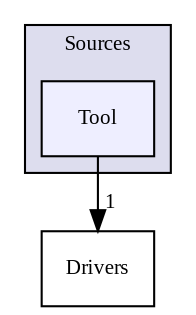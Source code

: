 digraph "Tool" {
  compound=true
  node [ fontsize="10", fontname="TimesNewRoman"];
  edge [ labelfontsize="10", labelfontname="TimesNewRoman"];
  subgraph clusterdir_937900b87e0c7a5fa01190c395fb83f7 {
    graph [ bgcolor="#ddddee", pencolor="black", label="Sources" fontname="TimesNewRoman", fontsize="10", URL="dir_937900b87e0c7a5fa01190c395fb83f7.html"]
  dir_1cc0d7433a75094a3f1837acdc26fc70 [shape=box, label="Tool", style="filled", fillcolor="#eeeeff", pencolor="black", URL="dir_1cc0d7433a75094a3f1837acdc26fc70.html"];
  }
  dir_abb47d9036a42ab5431b8adc2735c9e9 [shape=box label="Drivers" URL="dir_abb47d9036a42ab5431b8adc2735c9e9.html"];
  dir_1cc0d7433a75094a3f1837acdc26fc70->dir_abb47d9036a42ab5431b8adc2735c9e9 [headlabel="1", labeldistance=1.5 headhref="dir_000011_000001.html"];
}
